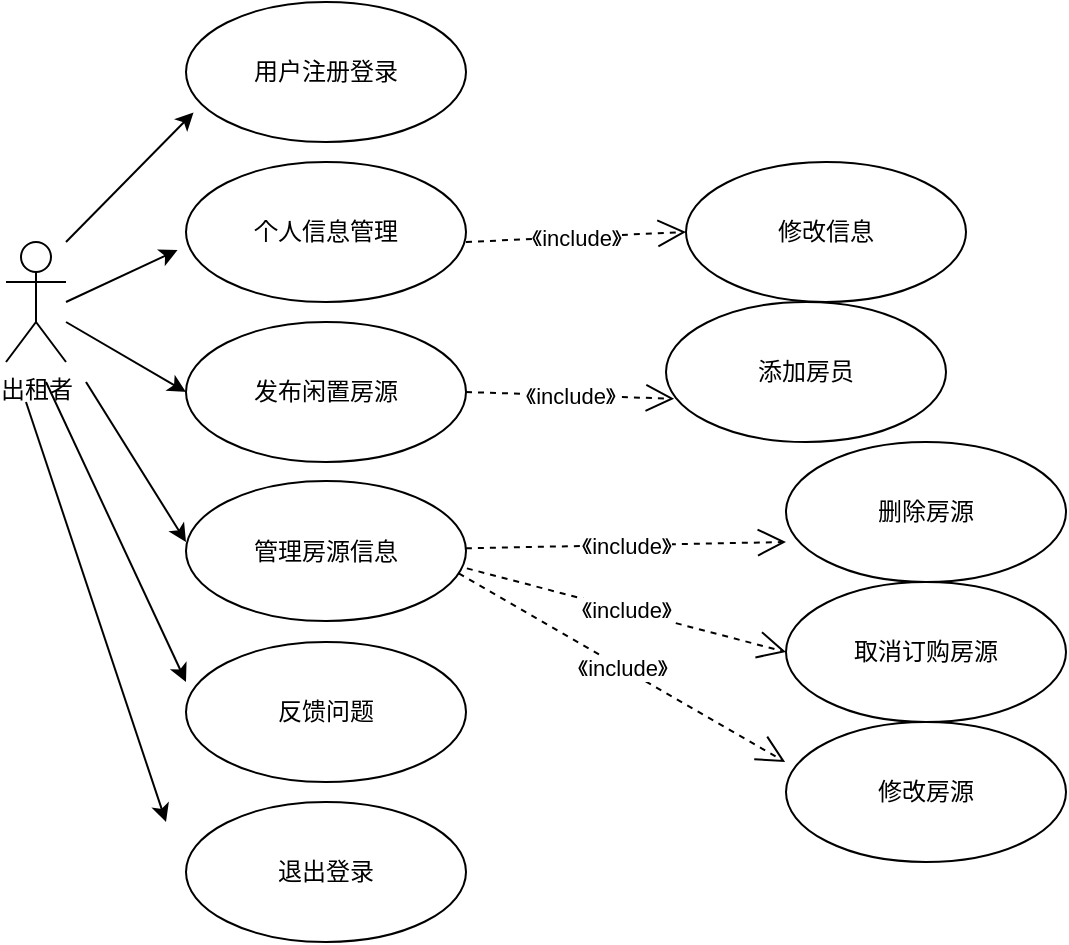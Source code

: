 <mxfile version="24.2.7" type="github">
  <diagram name="第 1 页" id="4UZvwiUo1-x86ewQtV_b">
    <mxGraphModel dx="1235" dy="614" grid="1" gridSize="10" guides="1" tooltips="1" connect="1" arrows="1" fold="1" page="1" pageScale="1" pageWidth="827" pageHeight="1169" math="0" shadow="0">
      <root>
        <mxCell id="0" />
        <mxCell id="1" parent="0" />
        <mxCell id="Ydoo5cb013HOkwy5Ri8s-1" value="出租者" style="shape=umlActor;verticalLabelPosition=bottom;verticalAlign=top;html=1;outlineConnect=0;" vertex="1" parent="1">
          <mxGeometry x="210" y="430" width="30" height="60" as="geometry" />
        </mxCell>
        <mxCell id="Ydoo5cb013HOkwy5Ri8s-3" value="发布闲置房源" style="ellipse;whiteSpace=wrap;html=1;" vertex="1" parent="1">
          <mxGeometry x="300" y="470" width="140" height="70" as="geometry" />
        </mxCell>
        <mxCell id="Ydoo5cb013HOkwy5Ri8s-4" value="个人信息管理" style="ellipse;whiteSpace=wrap;html=1;" vertex="1" parent="1">
          <mxGeometry x="300" y="390" width="140" height="70" as="geometry" />
        </mxCell>
        <mxCell id="Ydoo5cb013HOkwy5Ri8s-5" value="用户注册登录" style="ellipse;whiteSpace=wrap;html=1;" vertex="1" parent="1">
          <mxGeometry x="300" y="310" width="140" height="70" as="geometry" />
        </mxCell>
        <mxCell id="Ydoo5cb013HOkwy5Ri8s-6" value="管理房源信息" style="ellipse;whiteSpace=wrap;html=1;" vertex="1" parent="1">
          <mxGeometry x="300" y="549.5" width="140" height="70" as="geometry" />
        </mxCell>
        <mxCell id="Ydoo5cb013HOkwy5Ri8s-7" value="反馈问题" style="ellipse;whiteSpace=wrap;html=1;" vertex="1" parent="1">
          <mxGeometry x="300" y="630" width="140" height="70" as="geometry" />
        </mxCell>
        <mxCell id="Ydoo5cb013HOkwy5Ri8s-8" value="退出登录" style="ellipse;whiteSpace=wrap;html=1;" vertex="1" parent="1">
          <mxGeometry x="300" y="710" width="140" height="70" as="geometry" />
        </mxCell>
        <mxCell id="Ydoo5cb013HOkwy5Ri8s-9" value="" style="endArrow=classic;html=1;rounded=0;entryX=0.027;entryY=0.789;entryDx=0;entryDy=0;entryPerimeter=0;" edge="1" parent="1" target="Ydoo5cb013HOkwy5Ri8s-5">
          <mxGeometry width="50" height="50" relative="1" as="geometry">
            <mxPoint x="240" y="430" as="sourcePoint" />
            <mxPoint x="290" y="380" as="targetPoint" />
          </mxGeometry>
        </mxCell>
        <mxCell id="Ydoo5cb013HOkwy5Ri8s-10" value="" style="endArrow=classic;html=1;rounded=0;entryX=-0.03;entryY=0.629;entryDx=0;entryDy=0;entryPerimeter=0;" edge="1" parent="1" target="Ydoo5cb013HOkwy5Ri8s-4">
          <mxGeometry width="50" height="50" relative="1" as="geometry">
            <mxPoint x="240" y="460" as="sourcePoint" />
            <mxPoint x="290" y="410" as="targetPoint" />
          </mxGeometry>
        </mxCell>
        <mxCell id="Ydoo5cb013HOkwy5Ri8s-11" value="" style="endArrow=classic;html=1;rounded=0;entryX=0;entryY=0.5;entryDx=0;entryDy=0;" edge="1" parent="1" target="Ydoo5cb013HOkwy5Ri8s-3">
          <mxGeometry width="50" height="50" relative="1" as="geometry">
            <mxPoint x="240" y="470" as="sourcePoint" />
            <mxPoint x="330" y="520" as="targetPoint" />
          </mxGeometry>
        </mxCell>
        <mxCell id="Ydoo5cb013HOkwy5Ri8s-12" value="" style="endArrow=classic;html=1;rounded=0;" edge="1" parent="1">
          <mxGeometry width="50" height="50" relative="1" as="geometry">
            <mxPoint x="250" y="500" as="sourcePoint" />
            <mxPoint x="300" y="580" as="targetPoint" />
          </mxGeometry>
        </mxCell>
        <mxCell id="Ydoo5cb013HOkwy5Ri8s-13" value="" style="endArrow=classic;html=1;rounded=0;" edge="1" parent="1">
          <mxGeometry width="50" height="50" relative="1" as="geometry">
            <mxPoint x="230" y="500" as="sourcePoint" />
            <mxPoint x="300" y="650" as="targetPoint" />
          </mxGeometry>
        </mxCell>
        <mxCell id="Ydoo5cb013HOkwy5Ri8s-14" value="" style="endArrow=classic;html=1;rounded=0;" edge="1" parent="1">
          <mxGeometry width="50" height="50" relative="1" as="geometry">
            <mxPoint x="220" y="510" as="sourcePoint" />
            <mxPoint x="290" y="720" as="targetPoint" />
          </mxGeometry>
        </mxCell>
        <mxCell id="Ydoo5cb013HOkwy5Ri8s-17" value="修改信息" style="ellipse;whiteSpace=wrap;html=1;" vertex="1" parent="1">
          <mxGeometry x="550" y="390" width="140" height="70" as="geometry" />
        </mxCell>
        <mxCell id="Ydoo5cb013HOkwy5Ri8s-18" value="《include》" style="endArrow=open;endSize=12;dashed=1;html=1;rounded=0;entryX=0;entryY=0.5;entryDx=0;entryDy=0;" edge="1" parent="1" target="Ydoo5cb013HOkwy5Ri8s-17">
          <mxGeometry width="160" relative="1" as="geometry">
            <mxPoint x="440" y="430" as="sourcePoint" />
            <mxPoint x="520" y="430" as="targetPoint" />
          </mxGeometry>
        </mxCell>
        <mxCell id="Ydoo5cb013HOkwy5Ri8s-20" value="添加房员" style="ellipse;whiteSpace=wrap;html=1;" vertex="1" parent="1">
          <mxGeometry x="540" y="460" width="140" height="70" as="geometry" />
        </mxCell>
        <mxCell id="Ydoo5cb013HOkwy5Ri8s-21" value="取消订购房源" style="ellipse;whiteSpace=wrap;html=1;" vertex="1" parent="1">
          <mxGeometry x="600" y="600" width="140" height="70" as="geometry" />
        </mxCell>
        <mxCell id="Ydoo5cb013HOkwy5Ri8s-22" value="删除房源" style="ellipse;whiteSpace=wrap;html=1;" vertex="1" parent="1">
          <mxGeometry x="600" y="530" width="140" height="70" as="geometry" />
        </mxCell>
        <mxCell id="Ydoo5cb013HOkwy5Ri8s-23" value="修改房源" style="ellipse;whiteSpace=wrap;html=1;" vertex="1" parent="1">
          <mxGeometry x="600" y="670" width="140" height="70" as="geometry" />
        </mxCell>
        <mxCell id="Ydoo5cb013HOkwy5Ri8s-24" value="《include》" style="endArrow=open;endSize=12;dashed=1;html=1;rounded=0;exitX=1;exitY=0.5;exitDx=0;exitDy=0;entryX=0.029;entryY=0.691;entryDx=0;entryDy=0;entryPerimeter=0;" edge="1" parent="1" source="Ydoo5cb013HOkwy5Ri8s-3" target="Ydoo5cb013HOkwy5Ri8s-20">
          <mxGeometry width="160" relative="1" as="geometry">
            <mxPoint x="450" y="505" as="sourcePoint" />
            <mxPoint x="610" y="505" as="targetPoint" />
          </mxGeometry>
        </mxCell>
        <mxCell id="Ydoo5cb013HOkwy5Ri8s-25" value="《include》" style="endArrow=open;endSize=12;dashed=1;html=1;rounded=0;entryX=0;entryY=0.5;entryDx=0;entryDy=0;" edge="1" parent="1" source="Ydoo5cb013HOkwy5Ri8s-6">
          <mxGeometry width="160" relative="1" as="geometry">
            <mxPoint x="450" y="585" as="sourcePoint" />
            <mxPoint x="600" y="580" as="targetPoint" />
          </mxGeometry>
        </mxCell>
        <mxCell id="Ydoo5cb013HOkwy5Ri8s-26" value="《include》" style="endArrow=open;endSize=12;dashed=1;html=1;rounded=0;entryX=0;entryY=0.5;entryDx=0;entryDy=0;exitX=1.003;exitY=0.624;exitDx=0;exitDy=0;exitPerimeter=0;" edge="1" parent="1" source="Ydoo5cb013HOkwy5Ri8s-6" target="Ydoo5cb013HOkwy5Ri8s-21">
          <mxGeometry width="160" relative="1" as="geometry">
            <mxPoint x="470" y="524.5" as="sourcePoint" />
            <mxPoint x="620" y="525" as="targetPoint" />
          </mxGeometry>
        </mxCell>
        <mxCell id="Ydoo5cb013HOkwy5Ri8s-27" value="《include》" style="endArrow=open;endSize=12;dashed=1;html=1;rounded=0;entryX=-0.003;entryY=0.286;entryDx=0;entryDy=0;entryPerimeter=0;exitX=0.974;exitY=0.659;exitDx=0;exitDy=0;exitPerimeter=0;" edge="1" parent="1" source="Ydoo5cb013HOkwy5Ri8s-6" target="Ydoo5cb013HOkwy5Ri8s-23">
          <mxGeometry width="160" relative="1" as="geometry">
            <mxPoint x="440" y="600" as="sourcePoint" />
            <mxPoint x="630" y="535" as="targetPoint" />
          </mxGeometry>
        </mxCell>
      </root>
    </mxGraphModel>
  </diagram>
</mxfile>
